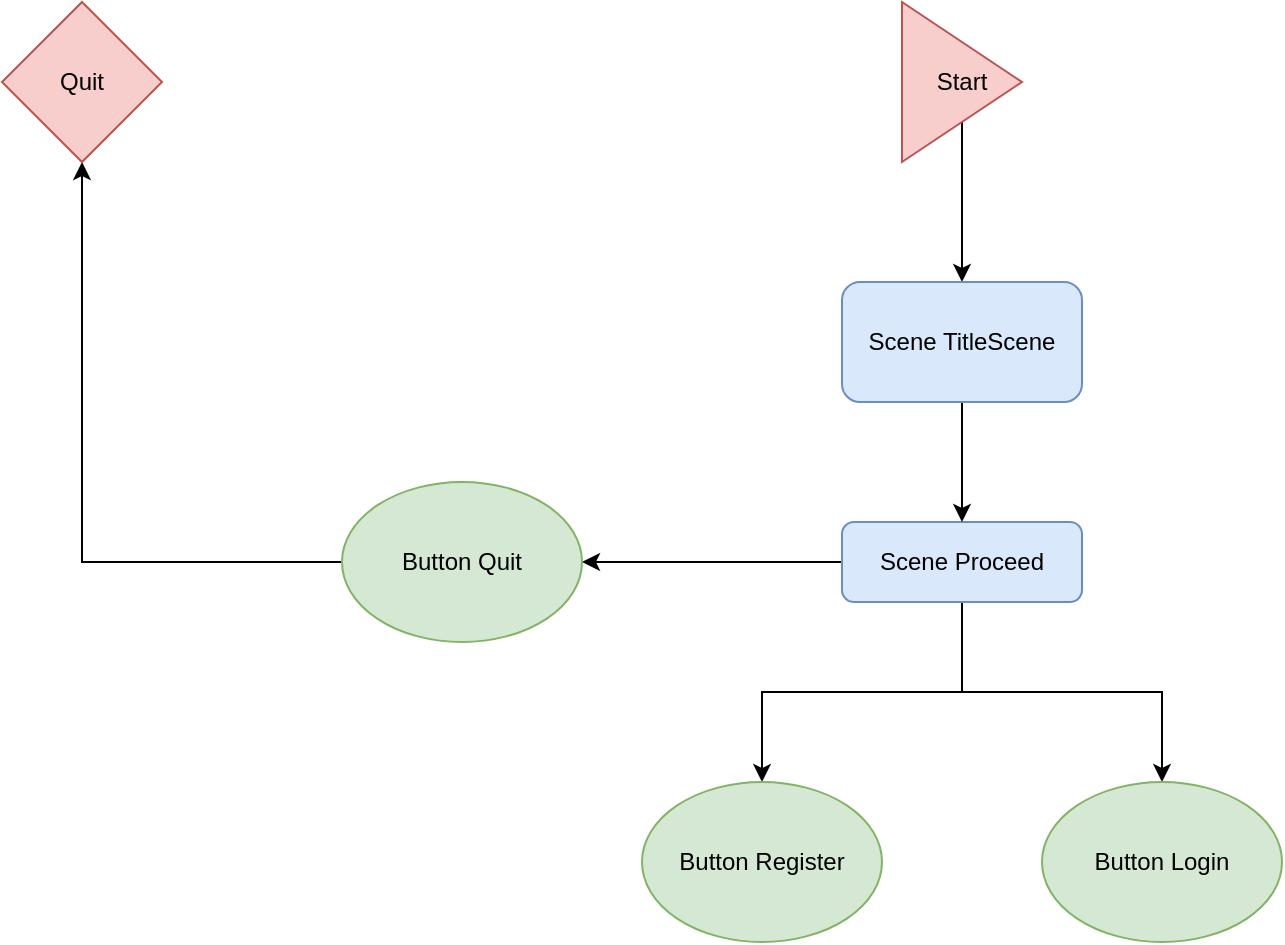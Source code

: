 <mxfile version="21.5.2" type="github">
  <diagram id="C5RBs43oDa-KdzZeNtuy" name="Page-1">
    <mxGraphModel dx="1313" dy="676" grid="1" gridSize="10" guides="1" tooltips="1" connect="1" arrows="1" fold="1" page="1" pageScale="1" pageWidth="827" pageHeight="1169" background="none" math="0" shadow="0">
      <root>
        <mxCell id="WIyWlLk6GJQsqaUBKTNV-0" />
        <mxCell id="WIyWlLk6GJQsqaUBKTNV-1" parent="WIyWlLk6GJQsqaUBKTNV-0" />
        <mxCell id="bT58S_uSXyJ6-u2FryXD-13" style="edgeStyle=orthogonalEdgeStyle;rounded=0;orthogonalLoop=1;jettySize=auto;html=1;" edge="1" parent="WIyWlLk6GJQsqaUBKTNV-1" source="WIyWlLk6GJQsqaUBKTNV-3" target="bT58S_uSXyJ6-u2FryXD-6">
          <mxGeometry relative="1" as="geometry" />
        </mxCell>
        <mxCell id="bT58S_uSXyJ6-u2FryXD-14" style="edgeStyle=orthogonalEdgeStyle;rounded=0;orthogonalLoop=1;jettySize=auto;html=1;exitX=0.5;exitY=1;exitDx=0;exitDy=0;" edge="1" parent="WIyWlLk6GJQsqaUBKTNV-1" source="WIyWlLk6GJQsqaUBKTNV-3" target="bT58S_uSXyJ6-u2FryXD-3">
          <mxGeometry relative="1" as="geometry" />
        </mxCell>
        <mxCell id="bT58S_uSXyJ6-u2FryXD-15" style="edgeStyle=orthogonalEdgeStyle;rounded=0;orthogonalLoop=1;jettySize=auto;html=1;" edge="1" parent="WIyWlLk6GJQsqaUBKTNV-1" source="WIyWlLk6GJQsqaUBKTNV-3" target="bT58S_uSXyJ6-u2FryXD-5">
          <mxGeometry relative="1" as="geometry" />
        </mxCell>
        <mxCell id="WIyWlLk6GJQsqaUBKTNV-3" value="Scene Proceed" style="rounded=1;whiteSpace=wrap;html=1;fontSize=12;glass=0;strokeWidth=1;shadow=0;fillColor=#dae8fc;strokeColor=#6c8ebf;" parent="WIyWlLk6GJQsqaUBKTNV-1" vertex="1">
          <mxGeometry x="420" y="260" width="120" height="40" as="geometry" />
        </mxCell>
        <mxCell id="bT58S_uSXyJ6-u2FryXD-3" value="Button Register" style="ellipse;whiteSpace=wrap;html=1;fillColor=#d5e8d4;strokeColor=#82b366;" vertex="1" parent="WIyWlLk6GJQsqaUBKTNV-1">
          <mxGeometry x="320" y="390" width="120" height="80" as="geometry" />
        </mxCell>
        <mxCell id="bT58S_uSXyJ6-u2FryXD-5" value="Button Login" style="ellipse;whiteSpace=wrap;html=1;fillColor=#d5e8d4;strokeColor=#82b366;" vertex="1" parent="WIyWlLk6GJQsqaUBKTNV-1">
          <mxGeometry x="520" y="390" width="120" height="80" as="geometry" />
        </mxCell>
        <mxCell id="bT58S_uSXyJ6-u2FryXD-16" style="edgeStyle=orthogonalEdgeStyle;rounded=0;orthogonalLoop=1;jettySize=auto;html=1;" edge="1" parent="WIyWlLk6GJQsqaUBKTNV-1" source="bT58S_uSXyJ6-u2FryXD-6" target="bT58S_uSXyJ6-u2FryXD-9">
          <mxGeometry relative="1" as="geometry" />
        </mxCell>
        <mxCell id="bT58S_uSXyJ6-u2FryXD-6" value="Button Quit" style="ellipse;whiteSpace=wrap;html=1;fillColor=#d5e8d4;strokeColor=#82b366;" vertex="1" parent="WIyWlLk6GJQsqaUBKTNV-1">
          <mxGeometry x="170" y="240" width="120" height="80" as="geometry" />
        </mxCell>
        <mxCell id="bT58S_uSXyJ6-u2FryXD-9" value="Quit" style="rhombus;whiteSpace=wrap;html=1;fillColor=#f8cecc;strokeColor=#b85450;" vertex="1" parent="WIyWlLk6GJQsqaUBKTNV-1">
          <mxGeometry width="80" height="80" as="geometry" />
        </mxCell>
        <mxCell id="bT58S_uSXyJ6-u2FryXD-19" value="" style="edgeStyle=orthogonalEdgeStyle;rounded=0;orthogonalLoop=1;jettySize=auto;html=1;" edge="1" parent="WIyWlLk6GJQsqaUBKTNV-1" source="bT58S_uSXyJ6-u2FryXD-11" target="bT58S_uSXyJ6-u2FryXD-18">
          <mxGeometry relative="1" as="geometry" />
        </mxCell>
        <mxCell id="bT58S_uSXyJ6-u2FryXD-11" value="Start" style="triangle;whiteSpace=wrap;html=1;fillColor=#f8cecc;strokeColor=#b85450;" vertex="1" parent="WIyWlLk6GJQsqaUBKTNV-1">
          <mxGeometry x="450" width="60" height="80" as="geometry" />
        </mxCell>
        <mxCell id="bT58S_uSXyJ6-u2FryXD-20" value="" style="edgeStyle=orthogonalEdgeStyle;rounded=0;orthogonalLoop=1;jettySize=auto;html=1;" edge="1" parent="WIyWlLk6GJQsqaUBKTNV-1" source="bT58S_uSXyJ6-u2FryXD-18" target="WIyWlLk6GJQsqaUBKTNV-3">
          <mxGeometry relative="1" as="geometry" />
        </mxCell>
        <mxCell id="bT58S_uSXyJ6-u2FryXD-18" value="Scene TitleScene" style="rounded=1;whiteSpace=wrap;html=1;fillColor=#dae8fc;strokeColor=#6c8ebf;" vertex="1" parent="WIyWlLk6GJQsqaUBKTNV-1">
          <mxGeometry x="420" y="140" width="120" height="60" as="geometry" />
        </mxCell>
      </root>
    </mxGraphModel>
  </diagram>
</mxfile>
